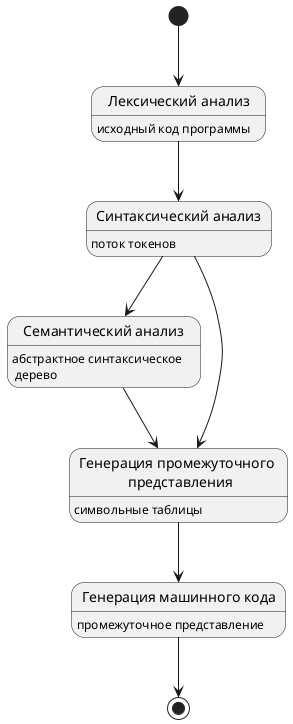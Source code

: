 @startuml
'https://plantuml.com/state-diagram

state "Лексический анализ" as Le
Le: исходный код программы
state "Синтаксический анализ" as Sy
Sy: поток токенов
state "Семантический анализ" as Se
Se: абстрактное синтаксическое \n дерево
state "Генерация промежуточного \n представления" as IR
IR: символьные таблицы
state "Генерация машинного кода" as Ge
Ge: промежуточное представление

[*] --> Le
Le --> Sy
Sy --> Se
Sy --> IR
Se --> IR
IR --> Ge
Ge --> [*]

@enduml